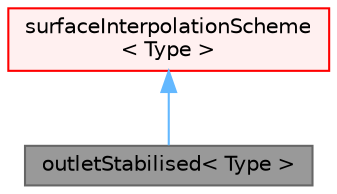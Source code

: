 digraph "outletStabilised&lt; Type &gt;"
{
 // LATEX_PDF_SIZE
  bgcolor="transparent";
  edge [fontname=Helvetica,fontsize=10,labelfontname=Helvetica,labelfontsize=10];
  node [fontname=Helvetica,fontsize=10,shape=box,height=0.2,width=0.4];
  Node1 [id="Node000001",label="outletStabilised\< Type \>",height=0.2,width=0.4,color="gray40", fillcolor="grey60", style="filled", fontcolor="black",tooltip="Outlet-stabilised interpolation scheme which applies upwind differencing to the faces of the cells ad..."];
  Node2 -> Node1 [id="edge1_Node000001_Node000002",dir="back",color="steelblue1",style="solid",tooltip=" "];
  Node2 [id="Node000002",label="surfaceInterpolationScheme\l\< Type \>",height=0.2,width=0.4,color="red", fillcolor="#FFF0F0", style="filled",URL="$classFoam_1_1surfaceInterpolationScheme.html",tooltip="Abstract base class for surface interpolation schemes."];
}
